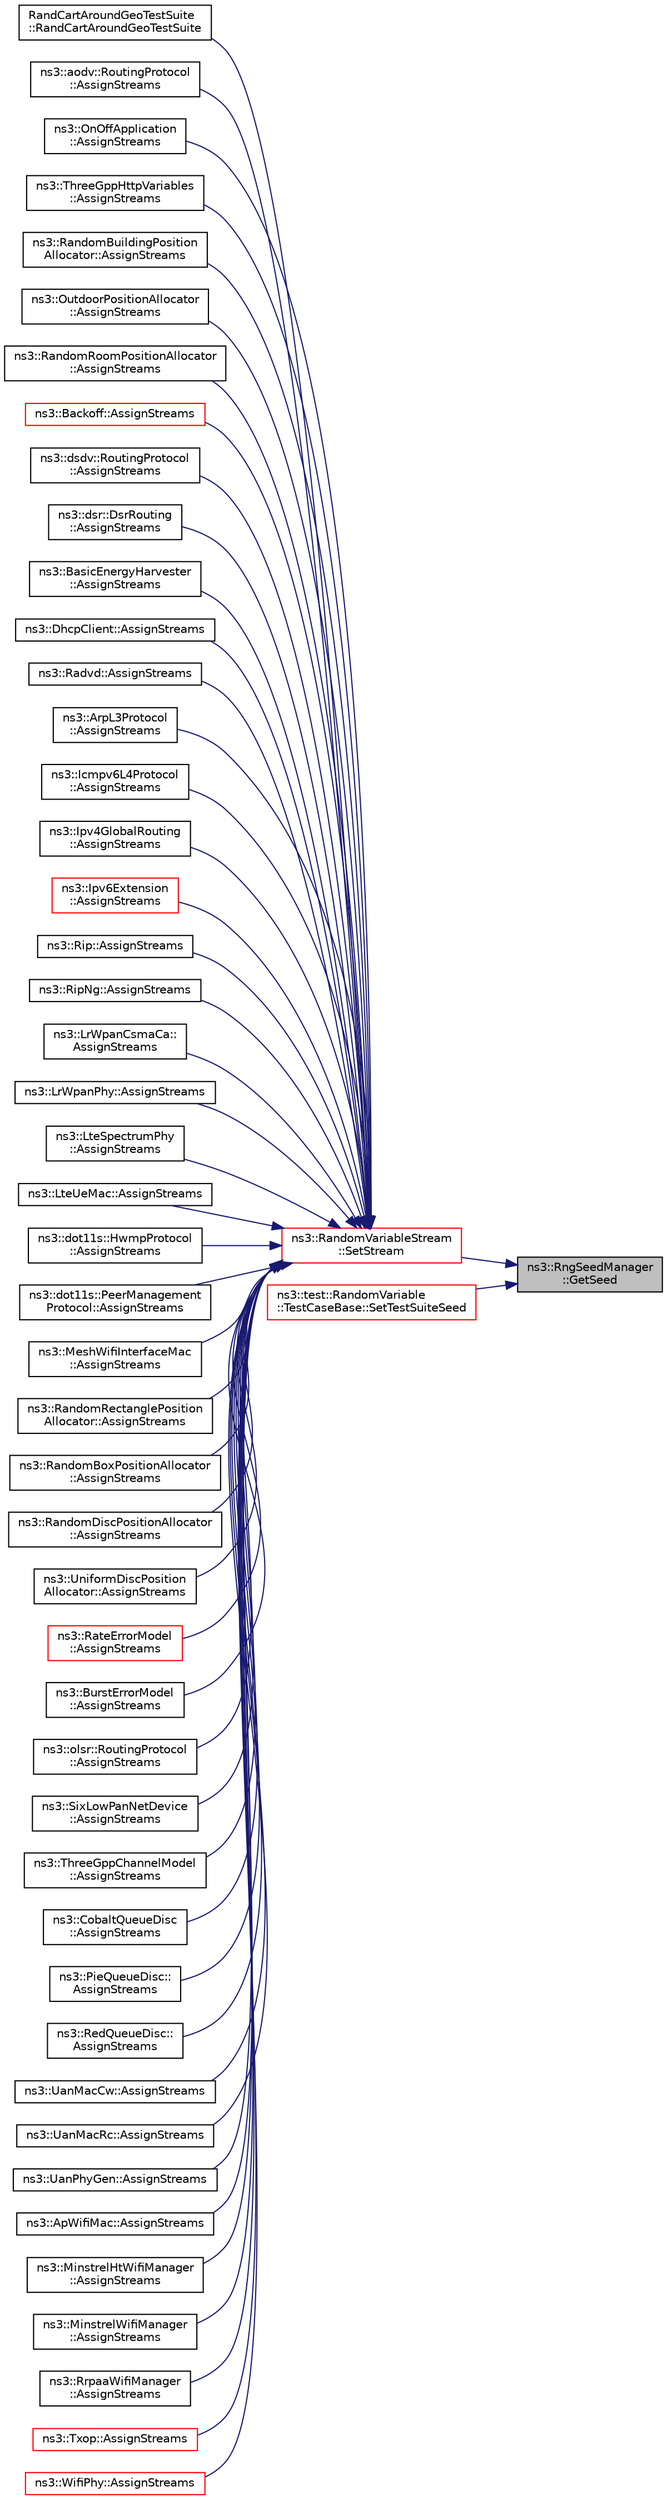 digraph "ns3::RngSeedManager::GetSeed"
{
 // LATEX_PDF_SIZE
  edge [fontname="Helvetica",fontsize="10",labelfontname="Helvetica",labelfontsize="10"];
  node [fontname="Helvetica",fontsize="10",shape=record];
  rankdir="RL";
  Node1 [label="ns3::RngSeedManager\l::GetSeed",height=0.2,width=0.4,color="black", fillcolor="grey75", style="filled", fontcolor="black",tooltip="Get the current seed value which will be used by all subsequently instantiated RandomVariableStream o..."];
  Node1 -> Node2 [dir="back",color="midnightblue",fontsize="10",style="solid",fontname="Helvetica"];
  Node2 [label="ns3::RandomVariableStream\l::SetStream",height=0.2,width=0.4,color="red", fillcolor="white", style="filled",URL="$classns3_1_1_random_variable_stream.html#add11aaf975607746b7e271d300659a94",tooltip="Specifies the stream number for the RngStream."];
  Node2 -> Node3 [dir="back",color="midnightblue",fontsize="10",style="solid",fontname="Helvetica"];
  Node3 [label="RandCartAroundGeoTestSuite\l::RandCartAroundGeoTestSuite",height=0.2,width=0.4,color="black", fillcolor="white", style="filled",URL="$class_rand_cart_around_geo_test_suite.html#a69e9e0f8a81d41e9d2e84c0db1dbc81c",tooltip=" "];
  Node2 -> Node4 [dir="back",color="midnightblue",fontsize="10",style="solid",fontname="Helvetica"];
  Node4 [label="ns3::aodv::RoutingProtocol\l::AssignStreams",height=0.2,width=0.4,color="black", fillcolor="white", style="filled",URL="$classns3_1_1aodv_1_1_routing_protocol.html#ac2f2cc4e2b7e6edd4cec0e583e6329bb",tooltip="Assign a fixed random variable stream number to the random variables used by this model."];
  Node2 -> Node5 [dir="back",color="midnightblue",fontsize="10",style="solid",fontname="Helvetica"];
  Node5 [label="ns3::OnOffApplication\l::AssignStreams",height=0.2,width=0.4,color="black", fillcolor="white", style="filled",URL="$classns3_1_1_on_off_application.html#acf037609b0b06be3ee401b2e7938c872",tooltip="Assign a fixed random variable stream number to the random variables used by this model."];
  Node2 -> Node6 [dir="back",color="midnightblue",fontsize="10",style="solid",fontname="Helvetica"];
  Node6 [label="ns3::ThreeGppHttpVariables\l::AssignStreams",height=0.2,width=0.4,color="black", fillcolor="white", style="filled",URL="$classns3_1_1_three_gpp_http_variables.html#a571e700c6d388ad35740a465aa05f8d9",tooltip="Assign a fixed random variable stream number to the random variables used by this model."];
  Node2 -> Node7 [dir="back",color="midnightblue",fontsize="10",style="solid",fontname="Helvetica"];
  Node7 [label="ns3::RandomBuildingPosition\lAllocator::AssignStreams",height=0.2,width=0.4,color="black", fillcolor="white", style="filled",URL="$classns3_1_1_random_building_position_allocator.html#aebe16d91cd077900819278ef6e08d268",tooltip="Assign a fixed random variable stream number to the random variables used by this model."];
  Node2 -> Node8 [dir="back",color="midnightblue",fontsize="10",style="solid",fontname="Helvetica"];
  Node8 [label="ns3::OutdoorPositionAllocator\l::AssignStreams",height=0.2,width=0.4,color="black", fillcolor="white", style="filled",URL="$classns3_1_1_outdoor_position_allocator.html#a2b2da642d3e4639464f9631c93779e50",tooltip="Assign a fixed random variable stream number to the random variables used by this model."];
  Node2 -> Node9 [dir="back",color="midnightblue",fontsize="10",style="solid",fontname="Helvetica"];
  Node9 [label="ns3::RandomRoomPositionAllocator\l::AssignStreams",height=0.2,width=0.4,color="black", fillcolor="white", style="filled",URL="$classns3_1_1_random_room_position_allocator.html#a143ceb5be825ab1c35080497df64c2d1",tooltip="Assign a fixed random variable stream number to the random variables used by this model."];
  Node2 -> Node10 [dir="back",color="midnightblue",fontsize="10",style="solid",fontname="Helvetica"];
  Node10 [label="ns3::Backoff::AssignStreams",height=0.2,width=0.4,color="red", fillcolor="white", style="filled",URL="$classns3_1_1_backoff.html#a5227e2034c6a5b54fd3ea59ed2be2c93",tooltip="Assign a fixed random variable stream number to the random variables used by this model."];
  Node2 -> Node12 [dir="back",color="midnightblue",fontsize="10",style="solid",fontname="Helvetica"];
  Node12 [label="ns3::dsdv::RoutingProtocol\l::AssignStreams",height=0.2,width=0.4,color="black", fillcolor="white", style="filled",URL="$classns3_1_1dsdv_1_1_routing_protocol.html#ad019a8702f1606a6a4c93d81af2aad64",tooltip="Assign a fixed random variable stream number to the random variables used by this model."];
  Node2 -> Node13 [dir="back",color="midnightblue",fontsize="10",style="solid",fontname="Helvetica"];
  Node13 [label="ns3::dsr::DsrRouting\l::AssignStreams",height=0.2,width=0.4,color="black", fillcolor="white", style="filled",URL="$classns3_1_1dsr_1_1_dsr_routing.html#aeaf02a6958f35bc630bae7729e9a7643",tooltip="Assign a fixed random variable stream number to the random variables used by this model."];
  Node2 -> Node14 [dir="back",color="midnightblue",fontsize="10",style="solid",fontname="Helvetica"];
  Node14 [label="ns3::BasicEnergyHarvester\l::AssignStreams",height=0.2,width=0.4,color="black", fillcolor="white", style="filled",URL="$classns3_1_1_basic_energy_harvester.html#a9572d4892db98c109eed03b77bb9fd6c",tooltip=" "];
  Node2 -> Node15 [dir="back",color="midnightblue",fontsize="10",style="solid",fontname="Helvetica"];
  Node15 [label="ns3::DhcpClient::AssignStreams",height=0.2,width=0.4,color="black", fillcolor="white", style="filled",URL="$classns3_1_1_dhcp_client.html#a2dda8b8bea481336570307b9937508e6",tooltip="Assign a fixed random variable stream number to the random variables used by this model."];
  Node2 -> Node16 [dir="back",color="midnightblue",fontsize="10",style="solid",fontname="Helvetica"];
  Node16 [label="ns3::Radvd::AssignStreams",height=0.2,width=0.4,color="black", fillcolor="white", style="filled",URL="$classns3_1_1_radvd.html#a9a7b0ce4a4f44ee5aa7bc8a9af1b2bbe",tooltip="Assign a fixed random variable stream number to the random variables used by this model."];
  Node2 -> Node17 [dir="back",color="midnightblue",fontsize="10",style="solid",fontname="Helvetica"];
  Node17 [label="ns3::ArpL3Protocol\l::AssignStreams",height=0.2,width=0.4,color="black", fillcolor="white", style="filled",URL="$classns3_1_1_arp_l3_protocol.html#a07ef806847944cc7a463e2db33d59681",tooltip="Assign a fixed random variable stream number to the random variables used by this model."];
  Node2 -> Node18 [dir="back",color="midnightblue",fontsize="10",style="solid",fontname="Helvetica"];
  Node18 [label="ns3::Icmpv6L4Protocol\l::AssignStreams",height=0.2,width=0.4,color="black", fillcolor="white", style="filled",URL="$classns3_1_1_icmpv6_l4_protocol.html#a04e895ff9568d57d5d97de08577f08b9",tooltip="Assign a fixed random variable stream number to the random variables used by this model."];
  Node2 -> Node19 [dir="back",color="midnightblue",fontsize="10",style="solid",fontname="Helvetica"];
  Node19 [label="ns3::Ipv4GlobalRouting\l::AssignStreams",height=0.2,width=0.4,color="black", fillcolor="white", style="filled",URL="$classns3_1_1_ipv4_global_routing.html#a392bf55dd79428567bd027c64af0c8be",tooltip="Assign a fixed random variable stream number to the random variables used by this model."];
  Node2 -> Node20 [dir="back",color="midnightblue",fontsize="10",style="solid",fontname="Helvetica"];
  Node20 [label="ns3::Ipv6Extension\l::AssignStreams",height=0.2,width=0.4,color="red", fillcolor="white", style="filled",URL="$classns3_1_1_ipv6_extension.html#a2c69eb5dc7b06c5e96acc888a625b43e",tooltip="Assign a fixed random variable stream number to the random variables used by this model."];
  Node2 -> Node36 [dir="back",color="midnightblue",fontsize="10",style="solid",fontname="Helvetica"];
  Node36 [label="ns3::Rip::AssignStreams",height=0.2,width=0.4,color="black", fillcolor="white", style="filled",URL="$classns3_1_1_rip.html#a5fee03b012b2652b79e49b5f7fa3a0a9",tooltip="Assign a fixed random variable stream number to the random variables used by this model."];
  Node2 -> Node37 [dir="back",color="midnightblue",fontsize="10",style="solid",fontname="Helvetica"];
  Node37 [label="ns3::RipNg::AssignStreams",height=0.2,width=0.4,color="black", fillcolor="white", style="filled",URL="$classns3_1_1_rip_ng.html#a98e8ebdf17fdb302e0619246b88954a5",tooltip="Assign a fixed random variable stream number to the random variables used by this model."];
  Node2 -> Node38 [dir="back",color="midnightblue",fontsize="10",style="solid",fontname="Helvetica"];
  Node38 [label="ns3::LrWpanCsmaCa::\lAssignStreams",height=0.2,width=0.4,color="black", fillcolor="white", style="filled",URL="$classns3_1_1_lr_wpan_csma_ca.html#afaeeb5b41f4ada6ea6df37e6c7761ada",tooltip="Assign a fixed random variable stream number to the random variables used by this model."];
  Node2 -> Node39 [dir="back",color="midnightblue",fontsize="10",style="solid",fontname="Helvetica"];
  Node39 [label="ns3::LrWpanPhy::AssignStreams",height=0.2,width=0.4,color="black", fillcolor="white", style="filled",URL="$classns3_1_1_lr_wpan_phy.html#a869f5ae34809909cd8f141dbe81d4394",tooltip="Assign a fixed random variable stream number to the random variables used by this model."];
  Node2 -> Node40 [dir="back",color="midnightblue",fontsize="10",style="solid",fontname="Helvetica"];
  Node40 [label="ns3::LteSpectrumPhy\l::AssignStreams",height=0.2,width=0.4,color="black", fillcolor="white", style="filled",URL="$classns3_1_1_lte_spectrum_phy.html#a662eeb75d0cd0fcbc642c59967b52476",tooltip="Assign a fixed random variable stream number to the random variables used by this model."];
  Node2 -> Node41 [dir="back",color="midnightblue",fontsize="10",style="solid",fontname="Helvetica"];
  Node41 [label="ns3::LteUeMac::AssignStreams",height=0.2,width=0.4,color="black", fillcolor="white", style="filled",URL="$classns3_1_1_lte_ue_mac.html#a6335b528d71e2d8e1f24d09631c671b7",tooltip="Assign a fixed random variable stream number to the random variables used by this model."];
  Node2 -> Node42 [dir="back",color="midnightblue",fontsize="10",style="solid",fontname="Helvetica"];
  Node42 [label="ns3::dot11s::HwmpProtocol\l::AssignStreams",height=0.2,width=0.4,color="black", fillcolor="white", style="filled",URL="$classns3_1_1dot11s_1_1_hwmp_protocol.html#a62f0629ddbc028a90ec46909a2a5c572",tooltip="Assign a fixed random variable stream number to the random variables used by this model."];
  Node2 -> Node43 [dir="back",color="midnightblue",fontsize="10",style="solid",fontname="Helvetica"];
  Node43 [label="ns3::dot11s::PeerManagement\lProtocol::AssignStreams",height=0.2,width=0.4,color="black", fillcolor="white", style="filled",URL="$classns3_1_1dot11s_1_1_peer_management_protocol.html#a906718c4d7bca1b6e0936ba10356ce02",tooltip="Assign a fixed random variable stream number to the random variables used by this model."];
  Node2 -> Node44 [dir="back",color="midnightblue",fontsize="10",style="solid",fontname="Helvetica"];
  Node44 [label="ns3::MeshWifiInterfaceMac\l::AssignStreams",height=0.2,width=0.4,color="black", fillcolor="white", style="filled",URL="$classns3_1_1_mesh_wifi_interface_mac.html#aa1879d91c7090f6ab0a5336c41fd1985",tooltip="Assign a fixed random variable stream number to the random variables used by this model."];
  Node2 -> Node45 [dir="back",color="midnightblue",fontsize="10",style="solid",fontname="Helvetica"];
  Node45 [label="ns3::RandomRectanglePosition\lAllocator::AssignStreams",height=0.2,width=0.4,color="black", fillcolor="white", style="filled",URL="$classns3_1_1_random_rectangle_position_allocator.html#a2f6b9933c19cc46dd4becb1233eee7f7",tooltip="Assign a fixed random variable stream number to the random variables used by this model."];
  Node2 -> Node46 [dir="back",color="midnightblue",fontsize="10",style="solid",fontname="Helvetica"];
  Node46 [label="ns3::RandomBoxPositionAllocator\l::AssignStreams",height=0.2,width=0.4,color="black", fillcolor="white", style="filled",URL="$classns3_1_1_random_box_position_allocator.html#a0b82abf7e33a93051c9c8eff21e0a696",tooltip="Assign a fixed random variable stream number to the random variables used by this model."];
  Node2 -> Node47 [dir="back",color="midnightblue",fontsize="10",style="solid",fontname="Helvetica"];
  Node47 [label="ns3::RandomDiscPositionAllocator\l::AssignStreams",height=0.2,width=0.4,color="black", fillcolor="white", style="filled",URL="$classns3_1_1_random_disc_position_allocator.html#af4eacdd48512a967019ab64ee86f9366",tooltip="Assign a fixed random variable stream number to the random variables used by this model."];
  Node2 -> Node48 [dir="back",color="midnightblue",fontsize="10",style="solid",fontname="Helvetica"];
  Node48 [label="ns3::UniformDiscPosition\lAllocator::AssignStreams",height=0.2,width=0.4,color="black", fillcolor="white", style="filled",URL="$classns3_1_1_uniform_disc_position_allocator.html#a505c7075d7eaf140502f0597d974164d",tooltip="Assign a fixed random variable stream number to the random variables used by this model."];
  Node2 -> Node49 [dir="back",color="midnightblue",fontsize="10",style="solid",fontname="Helvetica"];
  Node49 [label="ns3::RateErrorModel\l::AssignStreams",height=0.2,width=0.4,color="red", fillcolor="white", style="filled",URL="$classns3_1_1_rate_error_model.html#a759d58c787549d27e35729a4a850648a",tooltip="Assign a fixed random variable stream number to the random variables used by this model."];
  Node2 -> Node51 [dir="back",color="midnightblue",fontsize="10",style="solid",fontname="Helvetica"];
  Node51 [label="ns3::BurstErrorModel\l::AssignStreams",height=0.2,width=0.4,color="black", fillcolor="white", style="filled",URL="$classns3_1_1_burst_error_model.html#ae054a2275b29a6b0405bb63756b4e6b9",tooltip="Assign a fixed random variable stream number to the random variables used by this model."];
  Node2 -> Node52 [dir="back",color="midnightblue",fontsize="10",style="solid",fontname="Helvetica"];
  Node52 [label="ns3::olsr::RoutingProtocol\l::AssignStreams",height=0.2,width=0.4,color="black", fillcolor="white", style="filled",URL="$classns3_1_1olsr_1_1_routing_protocol.html#aa4c678c146b32eafc73ae404a3a8103f",tooltip="Assign a fixed random variable stream number to the random variables used by this model."];
  Node2 -> Node53 [dir="back",color="midnightblue",fontsize="10",style="solid",fontname="Helvetica"];
  Node53 [label="ns3::SixLowPanNetDevice\l::AssignStreams",height=0.2,width=0.4,color="black", fillcolor="white", style="filled",URL="$classns3_1_1_six_low_pan_net_device.html#a57b6b7fbbf2de21172db06d24b0a73fd",tooltip="Assign a fixed random variable stream number to the random variables used by this model."];
  Node2 -> Node54 [dir="back",color="midnightblue",fontsize="10",style="solid",fontname="Helvetica"];
  Node54 [label="ns3::ThreeGppChannelModel\l::AssignStreams",height=0.2,width=0.4,color="black", fillcolor="white", style="filled",URL="$classns3_1_1_three_gpp_channel_model.html#a0201b5d8293ce8027b4093035023b1c3",tooltip="Assign a fixed random variable stream number to the random variables used by this model."];
  Node2 -> Node55 [dir="back",color="midnightblue",fontsize="10",style="solid",fontname="Helvetica"];
  Node55 [label="ns3::CobaltQueueDisc\l::AssignStreams",height=0.2,width=0.4,color="black", fillcolor="white", style="filled",URL="$classns3_1_1_cobalt_queue_disc.html#a3712db2e5b623094c79b6ccb728e1673",tooltip="Assign a fixed random variable stream number to the random variables used by this model."];
  Node2 -> Node56 [dir="back",color="midnightblue",fontsize="10",style="solid",fontname="Helvetica"];
  Node56 [label="ns3::PieQueueDisc::\lAssignStreams",height=0.2,width=0.4,color="black", fillcolor="white", style="filled",URL="$classns3_1_1_pie_queue_disc.html#ab43b15e60cb8d826b9911d5e15c89676",tooltip="Assign a fixed random variable stream number to the random variables used by this model."];
  Node2 -> Node57 [dir="back",color="midnightblue",fontsize="10",style="solid",fontname="Helvetica"];
  Node57 [label="ns3::RedQueueDisc::\lAssignStreams",height=0.2,width=0.4,color="black", fillcolor="white", style="filled",URL="$classns3_1_1_red_queue_disc.html#a37e9660319f3c522f0767dcd974eb3c6",tooltip="Assign a fixed random variable stream number to the random variables used by this model."];
  Node2 -> Node58 [dir="back",color="midnightblue",fontsize="10",style="solid",fontname="Helvetica"];
  Node58 [label="ns3::UanMacCw::AssignStreams",height=0.2,width=0.4,color="black", fillcolor="white", style="filled",URL="$classns3_1_1_uan_mac_cw.html#adcffebd9df36f178be11570180622b18",tooltip="Assign a fixed random variable stream number to the random variables used by this model."];
  Node2 -> Node59 [dir="back",color="midnightblue",fontsize="10",style="solid",fontname="Helvetica"];
  Node59 [label="ns3::UanMacRc::AssignStreams",height=0.2,width=0.4,color="black", fillcolor="white", style="filled",URL="$classns3_1_1_uan_mac_rc.html#a34ea1be023e505eca87199a53032ea9c",tooltip="Assign a fixed random variable stream number to the random variables used by this model."];
  Node2 -> Node60 [dir="back",color="midnightblue",fontsize="10",style="solid",fontname="Helvetica"];
  Node60 [label="ns3::UanPhyGen::AssignStreams",height=0.2,width=0.4,color="black", fillcolor="white", style="filled",URL="$classns3_1_1_uan_phy_gen.html#a42032d305c4f54f3b28357b0f8c01e4c",tooltip="Assign a fixed random variable stream number to the random variables used by this model."];
  Node2 -> Node61 [dir="back",color="midnightblue",fontsize="10",style="solid",fontname="Helvetica"];
  Node61 [label="ns3::ApWifiMac::AssignStreams",height=0.2,width=0.4,color="black", fillcolor="white", style="filled",URL="$classns3_1_1_ap_wifi_mac.html#aab3410af41c0477ddaf60bc3f6659de9",tooltip="Assign a fixed random variable stream number to the random variables used by this model."];
  Node2 -> Node62 [dir="back",color="midnightblue",fontsize="10",style="solid",fontname="Helvetica"];
  Node62 [label="ns3::MinstrelHtWifiManager\l::AssignStreams",height=0.2,width=0.4,color="black", fillcolor="white", style="filled",URL="$classns3_1_1_minstrel_ht_wifi_manager.html#a657f1dd26cd9492287dff1f99284e7b8",tooltip="Assign a fixed random variable stream number to the random variables used by this model."];
  Node2 -> Node63 [dir="back",color="midnightblue",fontsize="10",style="solid",fontname="Helvetica"];
  Node63 [label="ns3::MinstrelWifiManager\l::AssignStreams",height=0.2,width=0.4,color="black", fillcolor="white", style="filled",URL="$classns3_1_1_minstrel_wifi_manager.html#ac08c92ef99479ba0547a6ad7596f3a61",tooltip="Assign a fixed random variable stream number to the random variables used by this model."];
  Node2 -> Node64 [dir="back",color="midnightblue",fontsize="10",style="solid",fontname="Helvetica"];
  Node64 [label="ns3::RrpaaWifiManager\l::AssignStreams",height=0.2,width=0.4,color="black", fillcolor="white", style="filled",URL="$classns3_1_1_rrpaa_wifi_manager.html#a83a1056519e165fead0090c7f737b9a1",tooltip="Assign a fixed random variable stream number to the random variables used by this model."];
  Node2 -> Node65 [dir="back",color="midnightblue",fontsize="10",style="solid",fontname="Helvetica"];
  Node65 [label="ns3::Txop::AssignStreams",height=0.2,width=0.4,color="red", fillcolor="white", style="filled",URL="$classns3_1_1_txop.html#a126f23a1b95b7e22840e1128f0457981",tooltip="Assign a fixed random variable stream number to the random variables used by this model."];
  Node2 -> Node74 [dir="back",color="midnightblue",fontsize="10",style="solid",fontname="Helvetica"];
  Node74 [label="ns3::WifiPhy::AssignStreams",height=0.2,width=0.4,color="red", fillcolor="white", style="filled",URL="$classns3_1_1_wifi_phy.html#afb67fffd3cfed4a799b1c92544dc0b55",tooltip="Assign a fixed random variable stream number to the random variables used by this model."];
  Node1 -> Node115 [dir="back",color="midnightblue",fontsize="10",style="solid",fontname="Helvetica"];
  Node115 [label="ns3::test::RandomVariable\l::TestCaseBase::SetTestSuiteSeed",height=0.2,width=0.4,color="red", fillcolor="white", style="filled",URL="$classns3_1_1test_1_1_random_variable_1_1_test_case_base.html#a9dadb0945f5a8eb9fbd3af08bd87c689",tooltip="Set the seed used for this test suite."];
}
